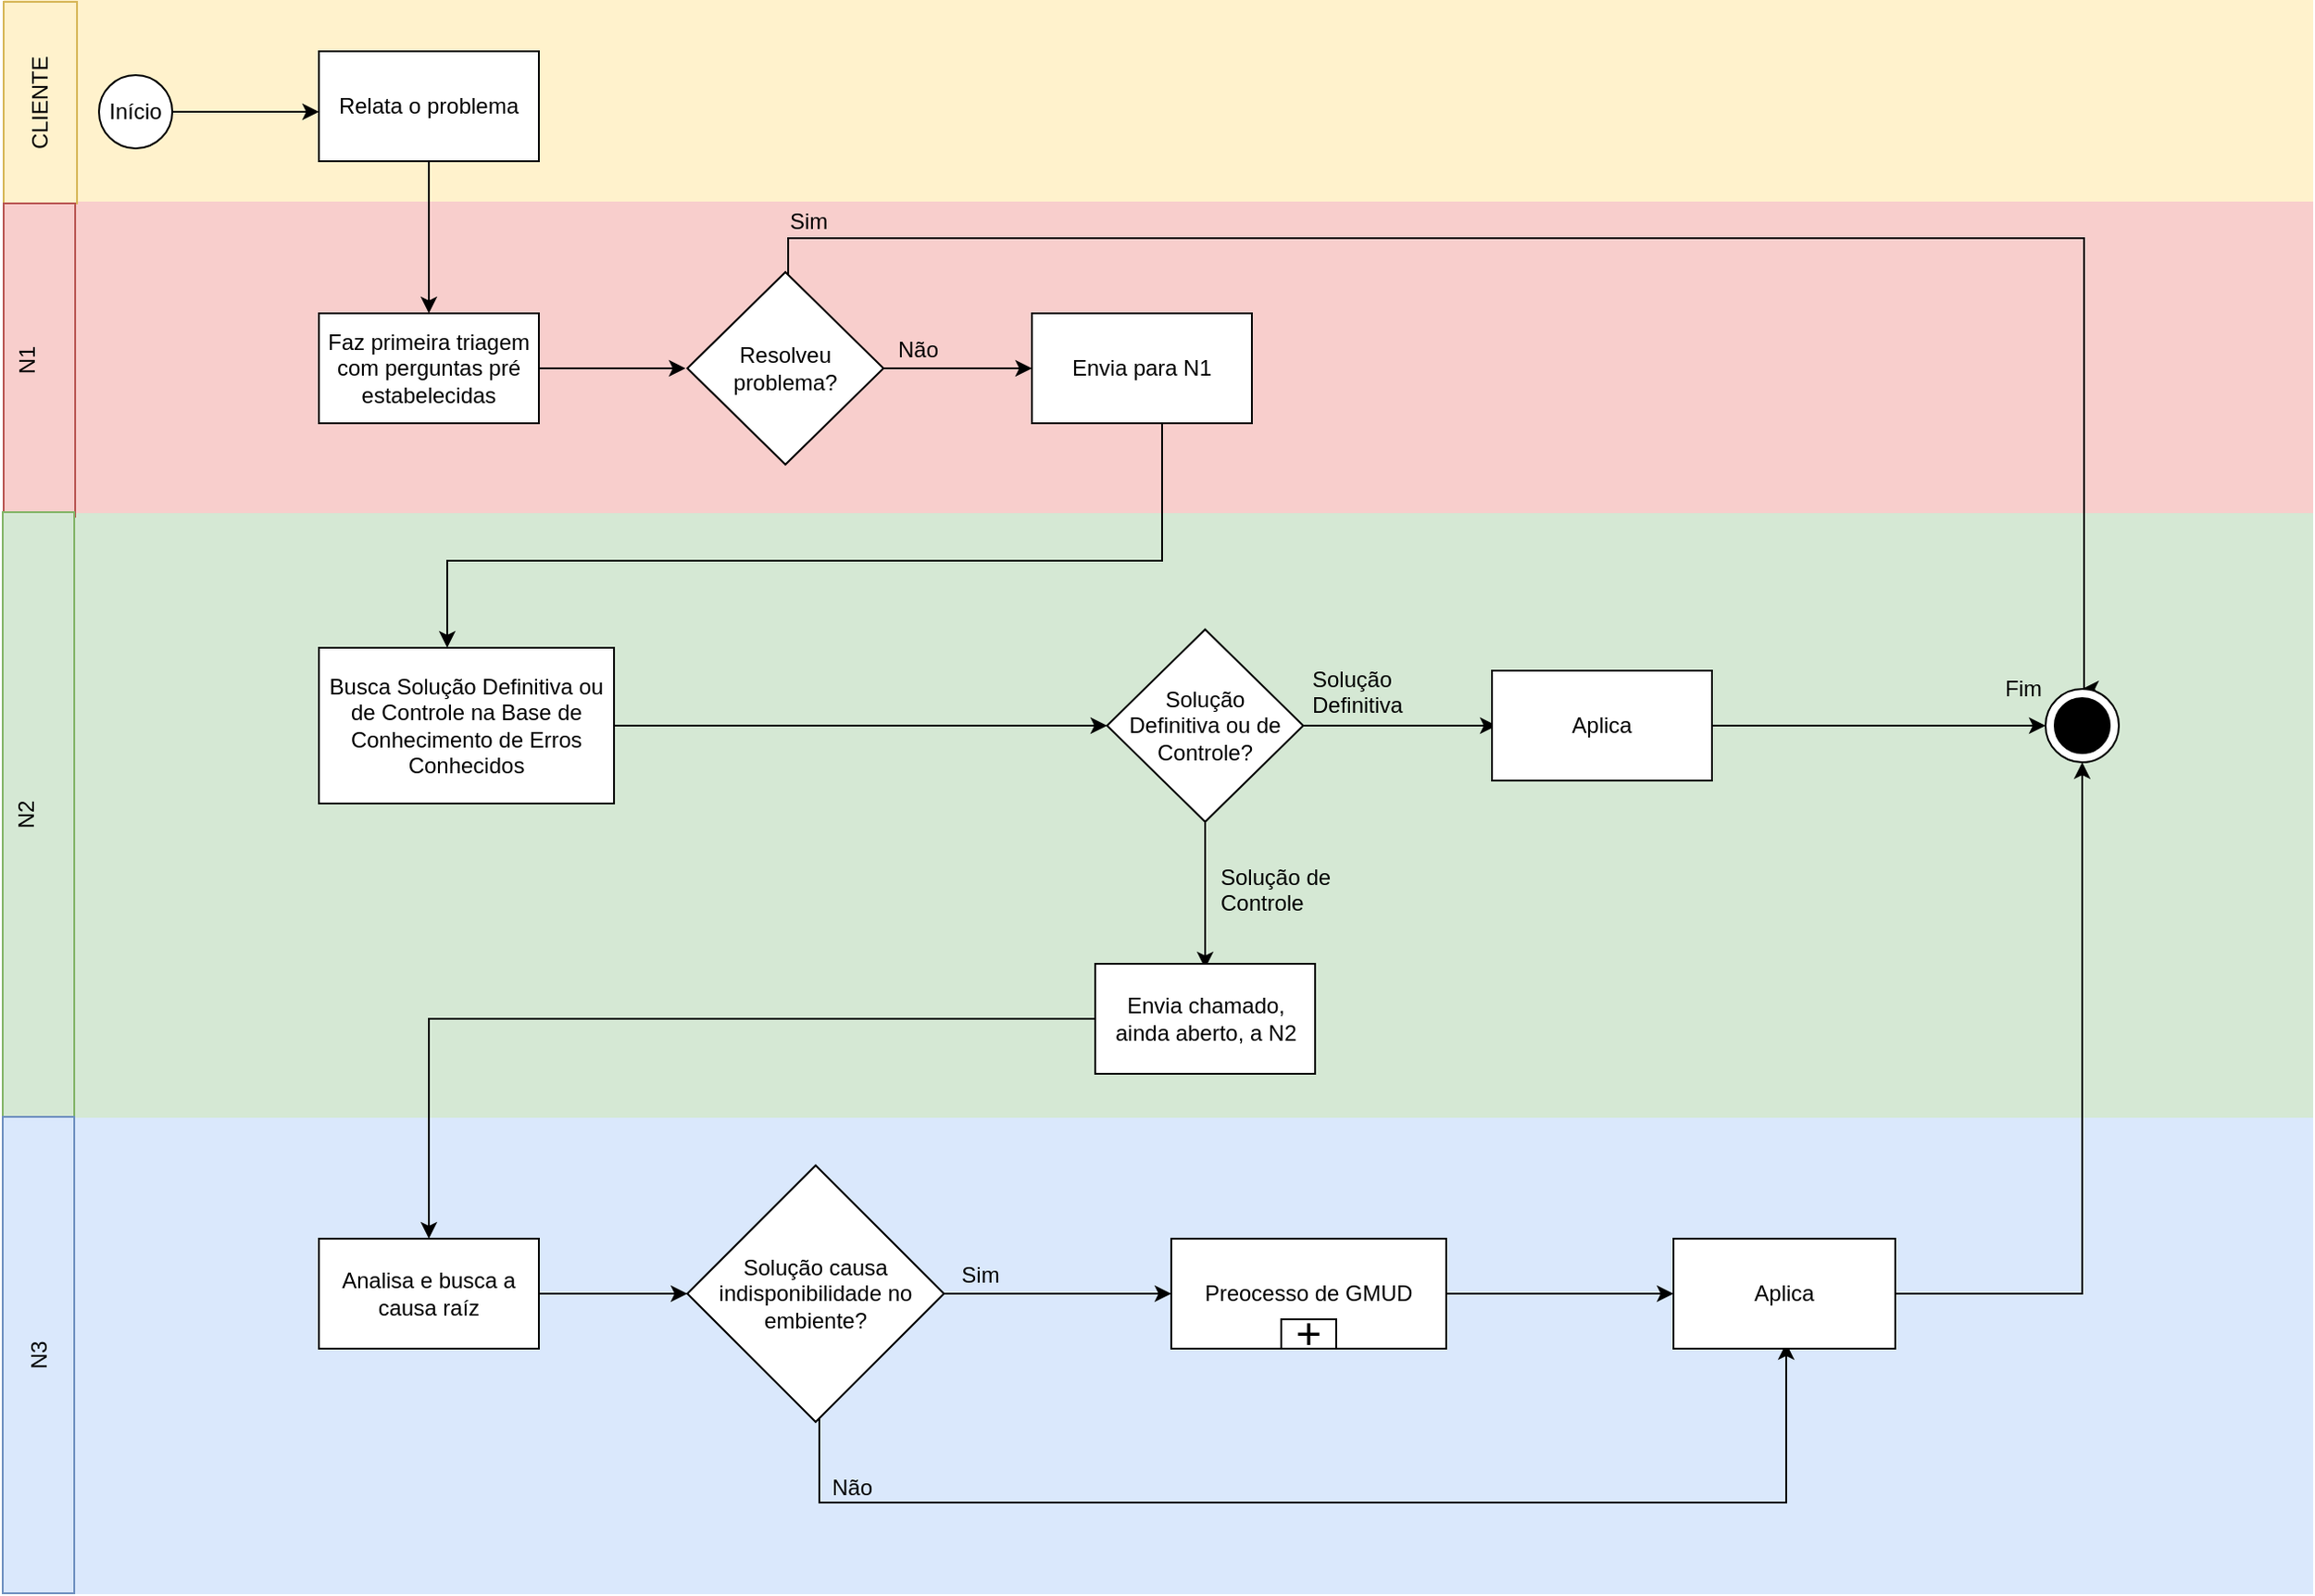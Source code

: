 <mxfile version="10.7.1"><diagram id="FDgHFu5q0-mtE4OQJt0d" name="Page-1"><mxGraphModel dx="1400" dy="823" grid="1" gridSize="10" guides="1" tooltips="1" connect="1" arrows="1" fold="1" page="1" pageScale="1" pageWidth="3300" pageHeight="4681" math="0" shadow="0"><root><mxCell id="0"/><mxCell id="1" parent="0"/><mxCell id="vtjoRjbonHerSHgIi_MS-71" value="" style="rounded=0;whiteSpace=wrap;html=1;fillColor=#d5e8d4;strokeColor=none;" parent="1" vertex="1"><mxGeometry x="40" y="300" width="1250" height="330" as="geometry"/></mxCell><mxCell id="vtjoRjbonHerSHgIi_MS-70" value="" style="rounded=0;whiteSpace=wrap;html=1;fillColor=#f8cecc;strokeColor=none;" parent="1" vertex="1"><mxGeometry x="40" y="130" width="1250" height="170" as="geometry"/></mxCell><mxCell id="vtjoRjbonHerSHgIi_MS-72" value="" style="rounded=0;whiteSpace=wrap;html=1;fillColor=#dae8fc;strokeColor=none;" parent="1" vertex="1"><mxGeometry x="40" y="630" width="1250" height="260" as="geometry"/></mxCell><mxCell id="vtjoRjbonHerSHgIi_MS-69" value="" style="rounded=0;whiteSpace=wrap;html=1;fillColor=#fff2cc;strokeColor=none;" parent="1" vertex="1"><mxGeometry x="30" y="20" width="1260" height="110" as="geometry"/></mxCell><mxCell id="vtjoRjbonHerSHgIi_MS-3" value="" style="edgeStyle=orthogonalEdgeStyle;rounded=0;orthogonalLoop=1;jettySize=auto;html=1;" parent="1" source="vtjoRjbonHerSHgIi_MS-1" edge="1"><mxGeometry relative="1" as="geometry"><mxPoint x="202" y="81" as="targetPoint"/></mxGeometry></mxCell><mxCell id="vtjoRjbonHerSHgIi_MS-1" value="Início" style="ellipse;whiteSpace=wrap;html=1;aspect=fixed;" parent="1" vertex="1"><mxGeometry x="82" y="61" width="40" height="40" as="geometry"/></mxCell><mxCell id="vtjoRjbonHerSHgIi_MS-9" value="" style="edgeStyle=orthogonalEdgeStyle;rounded=0;orthogonalLoop=1;jettySize=auto;html=1;" parent="1" source="vtjoRjbonHerSHgIi_MS-6" target="vtjoRjbonHerSHgIi_MS-8" edge="1"><mxGeometry relative="1" as="geometry"/></mxCell><mxCell id="vtjoRjbonHerSHgIi_MS-6" value="Relata o problema" style="rounded=0;whiteSpace=wrap;html=1;" parent="1" vertex="1"><mxGeometry x="202" y="48" width="120" height="60" as="geometry"/></mxCell><mxCell id="vtjoRjbonHerSHgIi_MS-11" value="" style="edgeStyle=orthogonalEdgeStyle;rounded=0;orthogonalLoop=1;jettySize=auto;html=1;" parent="1" source="vtjoRjbonHerSHgIi_MS-8" edge="1"><mxGeometry relative="1" as="geometry"><mxPoint x="402" y="221" as="targetPoint"/></mxGeometry></mxCell><mxCell id="vtjoRjbonHerSHgIi_MS-8" value="Faz primeira triagem com perguntas pré estabelecidas" style="rounded=0;whiteSpace=wrap;html=1;" parent="1" vertex="1"><mxGeometry x="202" y="191" width="120" height="60" as="geometry"/></mxCell><mxCell id="vtjoRjbonHerSHgIi_MS-17" value="" style="edgeStyle=orthogonalEdgeStyle;rounded=0;orthogonalLoop=1;jettySize=auto;html=1;" parent="1" source="vtjoRjbonHerSHgIi_MS-12" target="vtjoRjbonHerSHgIi_MS-18" edge="1"><mxGeometry relative="1" as="geometry"><mxPoint x="456.5" y="353.5" as="targetPoint"/></mxGeometry></mxCell><mxCell id="vtjoRjbonHerSHgIi_MS-20" value="" style="edgeStyle=orthogonalEdgeStyle;rounded=0;orthogonalLoop=1;jettySize=auto;html=1;entryX=0.5;entryY=0;entryDx=0;entryDy=0;" parent="1" source="vtjoRjbonHerSHgIi_MS-12" target="vtjoRjbonHerSHgIi_MS-32" edge="1"><mxGeometry relative="1" as="geometry"><mxPoint x="1222" y="296" as="targetPoint"/><Array as="points"><mxPoint x="458" y="150"/><mxPoint x="1165" y="150"/></Array></mxGeometry></mxCell><mxCell id="vtjoRjbonHerSHgIi_MS-12" value="Resolveu problema?" style="rhombus;whiteSpace=wrap;html=1;" parent="1" vertex="1"><mxGeometry x="403" y="168.5" width="107" height="105" as="geometry"/></mxCell><mxCell id="vtjoRjbonHerSHgIi_MS-22" value="" style="edgeStyle=orthogonalEdgeStyle;rounded=0;orthogonalLoop=1;jettySize=auto;html=1;" parent="1" source="vtjoRjbonHerSHgIi_MS-18" target="vtjoRjbonHerSHgIi_MS-21" edge="1"><mxGeometry relative="1" as="geometry"><Array as="points"><mxPoint x="662" y="326"/><mxPoint x="272" y="326"/></Array></mxGeometry></mxCell><mxCell id="vtjoRjbonHerSHgIi_MS-18" value="Envia para N1" style="rounded=0;whiteSpace=wrap;html=1;" parent="1" vertex="1"><mxGeometry x="591" y="191" width="120" height="60" as="geometry"/></mxCell><mxCell id="vtjoRjbonHerSHgIi_MS-25" value="" style="edgeStyle=orthogonalEdgeStyle;rounded=0;orthogonalLoop=1;jettySize=auto;html=1;entryX=0;entryY=0.5;entryDx=0;entryDy=0;" parent="1" source="vtjoRjbonHerSHgIi_MS-21" target="vtjoRjbonHerSHgIi_MS-23" edge="1"><mxGeometry relative="1" as="geometry"><mxPoint x="617" y="416" as="targetPoint"/></mxGeometry></mxCell><mxCell id="vtjoRjbonHerSHgIi_MS-21" value="Busca Solução Definitiva ou de Controle na Base de Conhecimento de Erros Conhecidos" style="rounded=0;whiteSpace=wrap;html=1;" parent="1" vertex="1"><mxGeometry x="202" y="373.5" width="161" height="85" as="geometry"/></mxCell><mxCell id="vtjoRjbonHerSHgIi_MS-27" value="" style="edgeStyle=orthogonalEdgeStyle;rounded=0;orthogonalLoop=1;jettySize=auto;html=1;" parent="1" source="vtjoRjbonHerSHgIi_MS-23" edge="1"><mxGeometry relative="1" as="geometry"><mxPoint x="844.5" y="416" as="targetPoint"/></mxGeometry></mxCell><mxCell id="vtjoRjbonHerSHgIi_MS-40" value="" style="edgeStyle=orthogonalEdgeStyle;rounded=0;orthogonalLoop=1;jettySize=auto;html=1;" parent="1" source="vtjoRjbonHerSHgIi_MS-23" edge="1"><mxGeometry relative="1" as="geometry"><mxPoint x="685.5" y="548.5" as="targetPoint"/></mxGeometry></mxCell><mxCell id="vtjoRjbonHerSHgIi_MS-23" value="Solução &lt;br&gt;Definitiva ou de Controle?" style="rhombus;whiteSpace=wrap;html=1;" parent="1" vertex="1"><mxGeometry x="632" y="363.5" width="107" height="105" as="geometry"/></mxCell><mxCell id="vtjoRjbonHerSHgIi_MS-30" value="" style="edgeStyle=orthogonalEdgeStyle;rounded=0;orthogonalLoop=1;jettySize=auto;html=1;entryX=0;entryY=0.5;entryDx=0;entryDy=0;" parent="1" source="vtjoRjbonHerSHgIi_MS-28" target="vtjoRjbonHerSHgIi_MS-32" edge="1"><mxGeometry relative="1" as="geometry"><mxPoint x="1042" y="416" as="targetPoint"/></mxGeometry></mxCell><mxCell id="vtjoRjbonHerSHgIi_MS-28" value="Aplica" style="rounded=0;whiteSpace=wrap;html=1;" parent="1" vertex="1"><mxGeometry x="842" y="386" width="120" height="60" as="geometry"/></mxCell><mxCell id="vtjoRjbonHerSHgIi_MS-32" value="&lt;br&gt;&lt;br&gt;" style="ellipse;whiteSpace=wrap;html=1;aspect=fixed;" parent="1" vertex="1"><mxGeometry x="1144" y="396" width="40" height="40" as="geometry"/></mxCell><mxCell id="vtjoRjbonHerSHgIi_MS-33" value="&lt;br&gt;&lt;br&gt;" style="ellipse;whiteSpace=wrap;html=1;aspect=fixed;fillColor=#000000;" parent="1" vertex="1"><mxGeometry x="1149" y="401" width="30" height="30" as="geometry"/></mxCell><mxCell id="vtjoRjbonHerSHgIi_MS-42" value="" style="edgeStyle=orthogonalEdgeStyle;rounded=0;orthogonalLoop=1;jettySize=auto;html=1;" parent="1" source="vtjoRjbonHerSHgIi_MS-36" target="vtjoRjbonHerSHgIi_MS-41" edge="1"><mxGeometry relative="1" as="geometry"/></mxCell><mxCell id="vtjoRjbonHerSHgIi_MS-36" value="Envia chamado, ainda aberto, a N2&lt;br&gt;" style="rounded=0;whiteSpace=wrap;html=1;fillColor=#FFFFFF;" parent="1" vertex="1"><mxGeometry x="625.5" y="546" width="120" height="60" as="geometry"/></mxCell><mxCell id="vtjoRjbonHerSHgIi_MS-45" value="" style="edgeStyle=orthogonalEdgeStyle;rounded=0;orthogonalLoop=1;jettySize=auto;html=1;entryX=0;entryY=0.5;entryDx=0;entryDy=0;" parent="1" source="vtjoRjbonHerSHgIi_MS-41" target="vtjoRjbonHerSHgIi_MS-46" edge="1"><mxGeometry relative="1" as="geometry"><mxPoint x="402" y="686" as="targetPoint"/></mxGeometry></mxCell><mxCell id="vtjoRjbonHerSHgIi_MS-41" value="Analisa e busca a causa raíz&lt;br&gt;" style="rounded=0;whiteSpace=wrap;html=1;fillColor=#FFFFFF;" parent="1" vertex="1"><mxGeometry x="202" y="696" width="120" height="60" as="geometry"/></mxCell><mxCell id="vtjoRjbonHerSHgIi_MS-50" value="" style="edgeStyle=orthogonalEdgeStyle;rounded=0;orthogonalLoop=1;jettySize=auto;html=1;entryX=0;entryY=0.5;entryDx=0;entryDy=0;" parent="1" source="vtjoRjbonHerSHgIi_MS-46" target="vtjoRjbonHerSHgIi_MS-48" edge="1"><mxGeometry relative="1" as="geometry"><mxPoint x="623" y="726" as="targetPoint"/></mxGeometry></mxCell><mxCell id="vtjoRjbonHerSHgIi_MS-55" value="" style="edgeStyle=orthogonalEdgeStyle;rounded=0;orthogonalLoop=1;jettySize=auto;html=1;entryX=0.5;entryY=1;entryDx=0;entryDy=0;" parent="1" edge="1"><mxGeometry relative="1" as="geometry"><mxPoint x="475" y="792.0" as="sourcePoint"/><mxPoint x="1002.5" y="753" as="targetPoint"/><Array as="points"><mxPoint x="475" y="840"/><mxPoint x="1003" y="840"/></Array></mxGeometry></mxCell><mxCell id="vtjoRjbonHerSHgIi_MS-46" value="Solução causa indisponibilidade no embiente?" style="rhombus;whiteSpace=wrap;html=1;fillColor=#FFFFFF;" parent="1" vertex="1"><mxGeometry x="403" y="656" width="140" height="140" as="geometry"/></mxCell><mxCell id="vtjoRjbonHerSHgIi_MS-52" value="" style="edgeStyle=orthogonalEdgeStyle;rounded=0;orthogonalLoop=1;jettySize=auto;html=1;" parent="1" source="vtjoRjbonHerSHgIi_MS-48" target="vtjoRjbonHerSHgIi_MS-51" edge="1"><mxGeometry relative="1" as="geometry"/></mxCell><mxCell id="vtjoRjbonHerSHgIi_MS-48" value="Preocesso de GMUD" style="rounded=0;whiteSpace=wrap;html=1;fillColor=#FFFFFF;" parent="1" vertex="1"><mxGeometry x="667" y="696" width="150" height="60" as="geometry"/></mxCell><mxCell id="vtjoRjbonHerSHgIi_MS-57" value="" style="edgeStyle=orthogonalEdgeStyle;rounded=0;orthogonalLoop=1;jettySize=auto;html=1;entryX=0.5;entryY=1;entryDx=0;entryDy=0;" parent="1" source="vtjoRjbonHerSHgIi_MS-51" target="vtjoRjbonHerSHgIi_MS-32" edge="1"><mxGeometry relative="1" as="geometry"><mxPoint x="1142" y="726" as="targetPoint"/></mxGeometry></mxCell><mxCell id="vtjoRjbonHerSHgIi_MS-51" value="Aplica&lt;br&gt;" style="rounded=0;whiteSpace=wrap;html=1;fillColor=#FFFFFF;" parent="1" vertex="1"><mxGeometry x="941" y="696" width="121" height="60" as="geometry"/></mxCell><mxCell id="vtjoRjbonHerSHgIi_MS-58" value="Sim" style="text;html=1;resizable=0;points=[];autosize=1;align=left;verticalAlign=top;spacingTop=-4;" parent="1" vertex="1"><mxGeometry x="456.5" y="131" width="40" height="20" as="geometry"/></mxCell><mxCell id="vtjoRjbonHerSHgIi_MS-59" value="Não" style="text;html=1;resizable=0;points=[];autosize=1;align=left;verticalAlign=top;spacingTop=-4;" parent="1" vertex="1"><mxGeometry x="516" y="201" width="40" height="20" as="geometry"/></mxCell><mxCell id="vtjoRjbonHerSHgIi_MS-60" value="Solução&lt;br&gt;Definitiva&lt;br&gt;" style="text;html=1;resizable=0;points=[];autosize=1;align=left;verticalAlign=top;spacingTop=-4;" parent="1" vertex="1"><mxGeometry x="742" y="381" width="60" height="30" as="geometry"/></mxCell><mxCell id="vtjoRjbonHerSHgIi_MS-61" value="Solução de&lt;br&gt;Controle&lt;br&gt;" style="text;html=1;resizable=0;points=[];autosize=1;align=left;verticalAlign=top;spacingTop=-4;" parent="1" vertex="1"><mxGeometry x="692" y="489" width="80" height="30" as="geometry"/></mxCell><mxCell id="vtjoRjbonHerSHgIi_MS-63" value="&lt;font style=&quot;font-size: 24px&quot;&gt;+&lt;/font&gt;" style="rounded=0;whiteSpace=wrap;html=1;fillColor=#FFFFFF;" parent="1" vertex="1"><mxGeometry x="727" y="740" width="30" height="16" as="geometry"/></mxCell><mxCell id="vtjoRjbonHerSHgIi_MS-64" value="Sim" style="text;html=1;strokeColor=none;fillColor=none;align=center;verticalAlign=middle;whiteSpace=wrap;rounded=0;" parent="1" vertex="1"><mxGeometry x="543" y="706" width="40" height="20" as="geometry"/></mxCell><mxCell id="vtjoRjbonHerSHgIi_MS-65" value="Não" style="text;html=1;resizable=0;points=[];autosize=1;align=left;verticalAlign=top;spacingTop=-4;" parent="1" vertex="1"><mxGeometry x="480" y="822" width="40" height="20" as="geometry"/></mxCell><mxCell id="vtjoRjbonHerSHgIi_MS-66" value="Fim" style="text;html=1;resizable=0;points=[];autosize=1;align=left;verticalAlign=top;spacingTop=-4;" parent="1" vertex="1"><mxGeometry x="1120" y="386" width="40" height="20" as="geometry"/></mxCell><mxCell id="vtjoRjbonHerSHgIi_MS-73" value="CLIENTE" style="rounded=0;whiteSpace=wrap;html=1;fillColor=#fff2cc;rotation=-90;strokeColor=#d6b656;" parent="1" vertex="1"><mxGeometry x="-5" y="56" width="110" height="40" as="geometry"/></mxCell><mxCell id="vtjoRjbonHerSHgIi_MS-74" value="N1&lt;br&gt;&lt;br&gt;" style="rounded=0;whiteSpace=wrap;html=1;fillColor=#f8cecc;rotation=-90;strokeColor=#b85450;" parent="1" vertex="1"><mxGeometry x="-36" y="197" width="171" height="39" as="geometry"/></mxCell><mxCell id="vtjoRjbonHerSHgIi_MS-75" value="N2&lt;br&gt;&lt;br&gt;" style="rounded=0;whiteSpace=wrap;html=1;fillColor=#d5e8d4;rotation=-90;strokeColor=#82b366;" parent="1" vertex="1"><mxGeometry x="-116" y="445" width="330" height="39" as="geometry"/></mxCell><mxCell id="vtjoRjbonHerSHgIi_MS-76" value="N3" style="rounded=0;whiteSpace=wrap;html=1;fillColor=#dae8fc;rotation=-90;strokeColor=#6c8ebf;" parent="1" vertex="1"><mxGeometry x="-81" y="740" width="260" height="39" as="geometry"/></mxCell></root></mxGraphModel></diagram></mxfile>